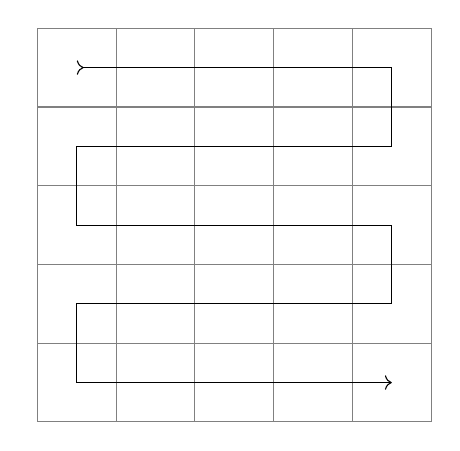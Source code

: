 \usetikzlibrary{arrows.meta}
\begin{tikzpicture}[scale=1]

\draw[step=1,gray,thin] (0,0) grid (5,5);
\draw[>->] (0.5,4.5) -- (4.5,4.5) -- (4.5,3.5) -- (4.5,3.5) -- (0.5,3.5) -- (0.5,2.5) -- (4.5,2.5) -- (4.5,1.5) -- (0.5,1.5) -- (0.5,0.5) -- (4.5,0.5);



\end{tikzpicture}
